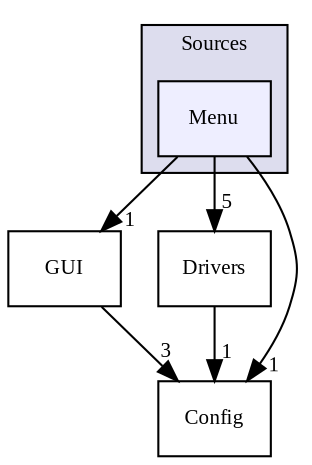 digraph "Menu" {
  compound=true
  node [ fontsize="10", fontname="TimesNewRoman"];
  edge [ labelfontsize="10", labelfontname="TimesNewRoman"];
  subgraph clusterdir_937900b87e0c7a5fa01190c395fb83f7 {
    graph [ bgcolor="#ddddee", pencolor="black", label="Sources" fontname="TimesNewRoman", fontsize="10", URL="dir_937900b87e0c7a5fa01190c395fb83f7.html"]
  dir_df38b64806a1b34e0c5fa6dc544da132 [shape=box, label="Menu", style="filled", fillcolor="#eeeeff", pencolor="black", URL="dir_df38b64806a1b34e0c5fa6dc544da132.html"];
  }
  dir_2e65faa0945d6e1f05f940285ea6dae8 [shape=box label="GUI" URL="dir_2e65faa0945d6e1f05f940285ea6dae8.html"];
  dir_abb47d9036a42ab5431b8adc2735c9e9 [shape=box label="Drivers" URL="dir_abb47d9036a42ab5431b8adc2735c9e9.html"];
  dir_95159fc6f8f337200fe1cf14cb13c2a7 [shape=box label="Config" URL="dir_95159fc6f8f337200fe1cf14cb13c2a7.html"];
  dir_2e65faa0945d6e1f05f940285ea6dae8->dir_95159fc6f8f337200fe1cf14cb13c2a7 [headlabel="3", labeldistance=1.5 headhref="dir_000003_000004.html"];
  dir_abb47d9036a42ab5431b8adc2735c9e9->dir_95159fc6f8f337200fe1cf14cb13c2a7 [headlabel="1", labeldistance=1.5 headhref="dir_000001_000004.html"];
  dir_df38b64806a1b34e0c5fa6dc544da132->dir_2e65faa0945d6e1f05f940285ea6dae8 [headlabel="1", labeldistance=1.5 headhref="dir_000002_000003.html"];
  dir_df38b64806a1b34e0c5fa6dc544da132->dir_abb47d9036a42ab5431b8adc2735c9e9 [headlabel="5", labeldistance=1.5 headhref="dir_000002_000001.html"];
  dir_df38b64806a1b34e0c5fa6dc544da132->dir_95159fc6f8f337200fe1cf14cb13c2a7 [headlabel="1", labeldistance=1.5 headhref="dir_000002_000004.html"];
}
